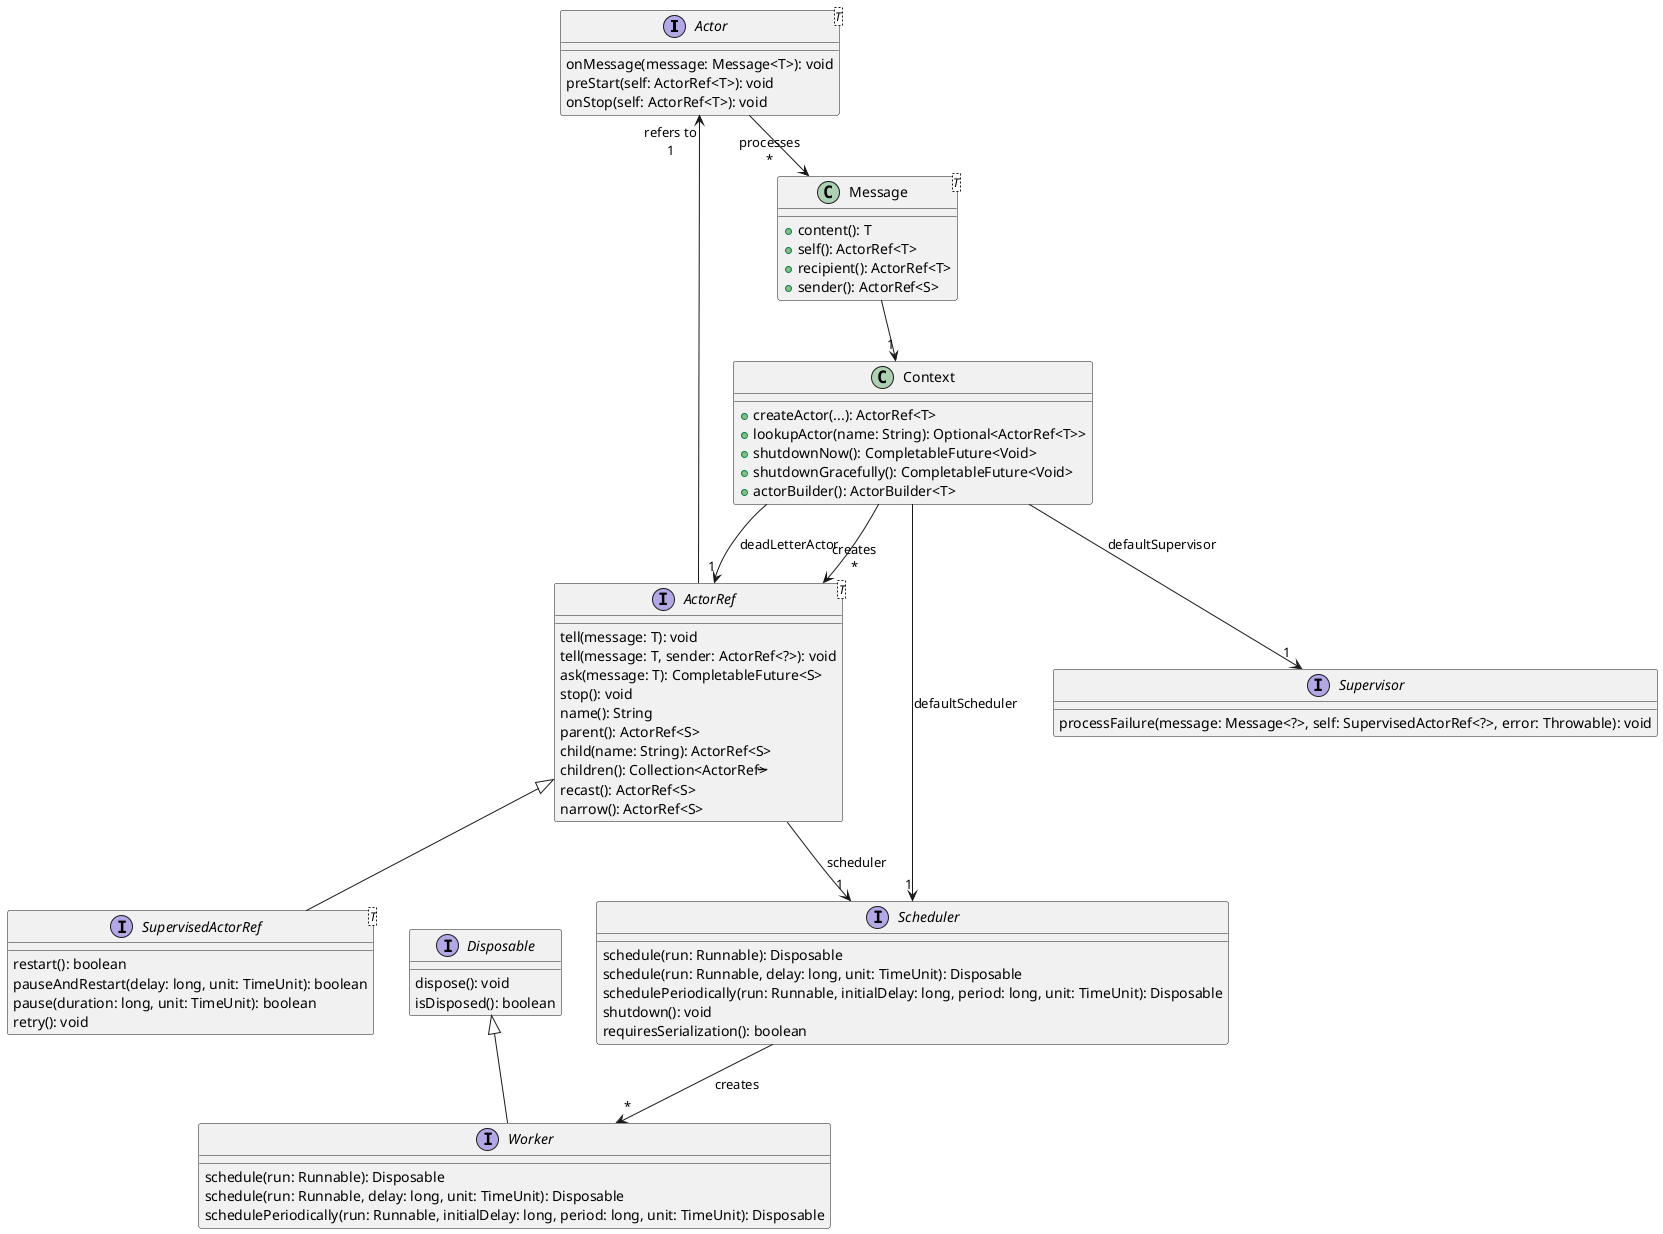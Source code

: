 @startuml
interface "Actor<T>" as Actor_T_ [[java:com.github.davidmoten.reels.Actor]] {
    onMessage(message: Message<T>): void
    preStart(self: ActorRef<T>): void
    onStop(self: ActorRef<T>): void
}
interface "ActorRef<T>" as ActorRef_T_ [[java:com.github.davidmoten.reels.ActorRef]] {
    tell(message: T): void
    tell(message: T, sender: ActorRef<?>): void
    ask(message: T): CompletableFuture<S>
    stop(): void
    name(): String
    parent(): ActorRef<S>
    child(name: String): ActorRef<S>
    children(): Collection<ActorRef<S>>
    recast(): ActorRef<S>
    narrow(): ActorRef<S>
}
Context --> "creates\n*" ActorRef_T_
ActorRef_T_ --> "1" Scheduler : scheduler
class Context [[java:com.github.davidmoten.reels.Context]] {
    +createActor(...): ActorRef<T>
    +lookupActor(name: String): Optional<ActorRef<T>>
    +shutdownNow(): CompletableFuture<Void>
    +shutdownGracefully(): CompletableFuture<Void>
    +actorBuilder(): ActorBuilder<T>
}
Context --> "1" Supervisor : defaultSupervisor
Context --> "1" Scheduler : defaultScheduler
Context --> "1" ActorRef_T_ : deadLetterActor

interface Disposable [[java:com.github.davidmoten.reels.Disposable]] {
    dispose(): void
    isDisposed(): boolean
}
class "Message<T>" as Message_T_ [[java:com.github.davidmoten.reels.Message]] {
    +content(): T
    +self(): ActorRef<T>
    +recipient(): ActorRef<T>
    +sender(): ActorRef<S>
}
Message_T_ --> "1" Context
interface Scheduler [[java:com.github.davidmoten.reels.Scheduler]] {
    schedule(run: Runnable): Disposable
    schedule(run: Runnable, delay: long, unit: TimeUnit): Disposable
    schedulePeriodically(run: Runnable, initialDelay: long, period: long, unit: TimeUnit): Disposable
    shutdown(): void
    requiresSerialization(): boolean
}

Scheduler --> "*" Worker : creates

interface "SupervisedActorRef<T>" as SupervisedActorRef_T_ [[java:com.github.davidmoten.reels.SupervisedActorRef]] {
    restart(): boolean
    pauseAndRestart(delay: long, unit: TimeUnit): boolean
    pause(duration: long, unit: TimeUnit): boolean
    retry(): void
}
ActorRef_T_ <|-- SupervisedActorRef_T_

interface Supervisor [[java:com.github.davidmoten.reels.Supervisor]] {
    processFailure(message: Message<?>, self: SupervisedActorRef<?>, error: Throwable): void
}
interface Worker [[java:com.github.davidmoten.reels.Worker]] {
    schedule(run: Runnable): Disposable
    schedule(run: Runnable, delay: long, unit: TimeUnit): Disposable
    schedulePeriodically(run: Runnable, initialDelay: long, period: long, unit: TimeUnit): Disposable
}
Disposable <|-- Worker
Actor_T_ --> "processes\n*" Message_T_
ActorRef_T_ --> "refers to\n1" Actor_T_
@enduml